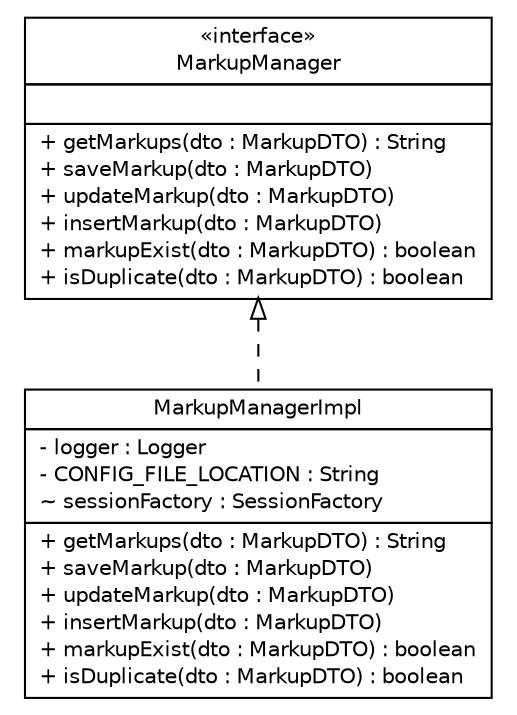 #!/usr/local/bin/dot
#
# Class diagram 
# Generated by UmlGraph version 4.8 (http://www.spinellis.gr/sw/umlgraph)
#

digraph G {
	edge [fontname="Helvetica",fontsize=10,labelfontname="Helvetica",labelfontsize=10];
	node [fontname="Helvetica",fontsize=10,shape=plaintext];
	// gov.nih.nci.ncia.markup.MarkupManager
	c4176 [label=<<table border="0" cellborder="1" cellspacing="0" cellpadding="2" port="p" href="./MarkupManager.html">
		<tr><td><table border="0" cellspacing="0" cellpadding="1">
			<tr><td> &laquo;interface&raquo; </td></tr>
			<tr><td> MarkupManager </td></tr>
		</table></td></tr>
		<tr><td><table border="0" cellspacing="0" cellpadding="1">
			<tr><td align="left">  </td></tr>
		</table></td></tr>
		<tr><td><table border="0" cellspacing="0" cellpadding="1">
			<tr><td align="left"> + getMarkups(dto : MarkupDTO) : String </td></tr>
			<tr><td align="left"> + saveMarkup(dto : MarkupDTO) </td></tr>
			<tr><td align="left"> + updateMarkup(dto : MarkupDTO) </td></tr>
			<tr><td align="left"> + insertMarkup(dto : MarkupDTO) </td></tr>
			<tr><td align="left"> + markupExist(dto : MarkupDTO) : boolean </td></tr>
			<tr><td align="left"> + isDuplicate(dto : MarkupDTO) : boolean </td></tr>
		</table></td></tr>
		</table>>, fontname="Helvetica", fontcolor="black", fontsize=10.0];
	// gov.nih.nci.ncia.markup.MarkupManagerImpl
	c4177 [label=<<table border="0" cellborder="1" cellspacing="0" cellpadding="2" port="p" href="./MarkupManagerImpl.html">
		<tr><td><table border="0" cellspacing="0" cellpadding="1">
			<tr><td> MarkupManagerImpl </td></tr>
		</table></td></tr>
		<tr><td><table border="0" cellspacing="0" cellpadding="1">
			<tr><td align="left"> - logger : Logger </td></tr>
			<tr><td align="left"> - CONFIG_FILE_LOCATION : String </td></tr>
			<tr><td align="left"> ~ sessionFactory : SessionFactory </td></tr>
		</table></td></tr>
		<tr><td><table border="0" cellspacing="0" cellpadding="1">
			<tr><td align="left"> + getMarkups(dto : MarkupDTO) : String </td></tr>
			<tr><td align="left"> + saveMarkup(dto : MarkupDTO) </td></tr>
			<tr><td align="left"> + updateMarkup(dto : MarkupDTO) </td></tr>
			<tr><td align="left"> + insertMarkup(dto : MarkupDTO) </td></tr>
			<tr><td align="left"> + markupExist(dto : MarkupDTO) : boolean </td></tr>
			<tr><td align="left"> + isDuplicate(dto : MarkupDTO) : boolean </td></tr>
		</table></td></tr>
		</table>>, fontname="Helvetica", fontcolor="black", fontsize=10.0];
	//gov.nih.nci.ncia.markup.MarkupManagerImpl implements gov.nih.nci.ncia.markup.MarkupManager
	c4176:p -> c4177:p [dir=back,arrowtail=empty,style=dashed];
}


